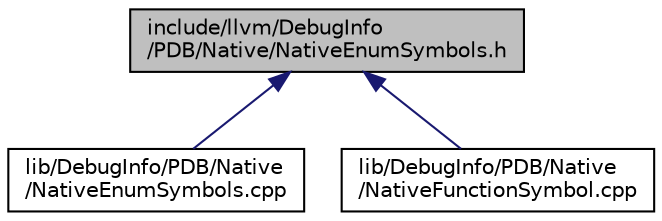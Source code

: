 digraph "include/llvm/DebugInfo/PDB/Native/NativeEnumSymbols.h"
{
 // LATEX_PDF_SIZE
  bgcolor="transparent";
  edge [fontname="Helvetica",fontsize="10",labelfontname="Helvetica",labelfontsize="10"];
  node [fontname="Helvetica",fontsize="10",shape=record];
  Node1 [label="include/llvm/DebugInfo\l/PDB/Native/NativeEnumSymbols.h",height=0.2,width=0.4,color="black", fillcolor="grey75", style="filled", fontcolor="black",tooltip=" "];
  Node1 -> Node2 [dir="back",color="midnightblue",fontsize="10",style="solid",fontname="Helvetica"];
  Node2 [label="lib/DebugInfo/PDB/Native\l/NativeEnumSymbols.cpp",height=0.2,width=0.4,color="black",URL="$NativeEnumSymbols_8cpp.html",tooltip=" "];
  Node1 -> Node3 [dir="back",color="midnightblue",fontsize="10",style="solid",fontname="Helvetica"];
  Node3 [label="lib/DebugInfo/PDB/Native\l/NativeFunctionSymbol.cpp",height=0.2,width=0.4,color="black",URL="$NativeFunctionSymbol_8cpp.html",tooltip=" "];
}
